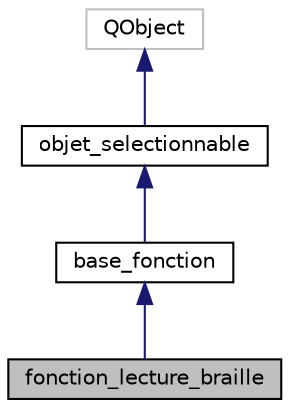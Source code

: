 digraph "fonction_lecture_braille"
{
  edge [fontname="Helvetica",fontsize="10",labelfontname="Helvetica",labelfontsize="10"];
  node [fontname="Helvetica",fontsize="10",shape=record];
  Node0 [label="fonction_lecture_braille",height=0.2,width=0.4,color="black", fillcolor="grey75", style="filled", fontcolor="black"];
  Node1 -> Node0 [dir="back",color="midnightblue",fontsize="10",style="solid",fontname="Helvetica"];
  Node1 [label="base_fonction",height=0.2,width=0.4,color="black", fillcolor="white", style="filled",URL="$classbase__fonction.html",tooltip="Classe décrivant une fonction de conversion d&#39;un texte. "];
  Node2 -> Node1 [dir="back",color="midnightblue",fontsize="10",style="solid",fontname="Helvetica"];
  Node2 [label="objet_selectionnable",height=0.2,width=0.4,color="black", fillcolor="white", style="filled",URL="$classobjet__selectionnable.html",tooltip="Classe décrivant un objet sélectionnable dans l&#39;explorateur. "];
  Node3 -> Node2 [dir="back",color="midnightblue",fontsize="10",style="solid",fontname="Helvetica"];
  Node3 [label="QObject",height=0.2,width=0.4,color="grey75", fillcolor="white", style="filled"];
}
